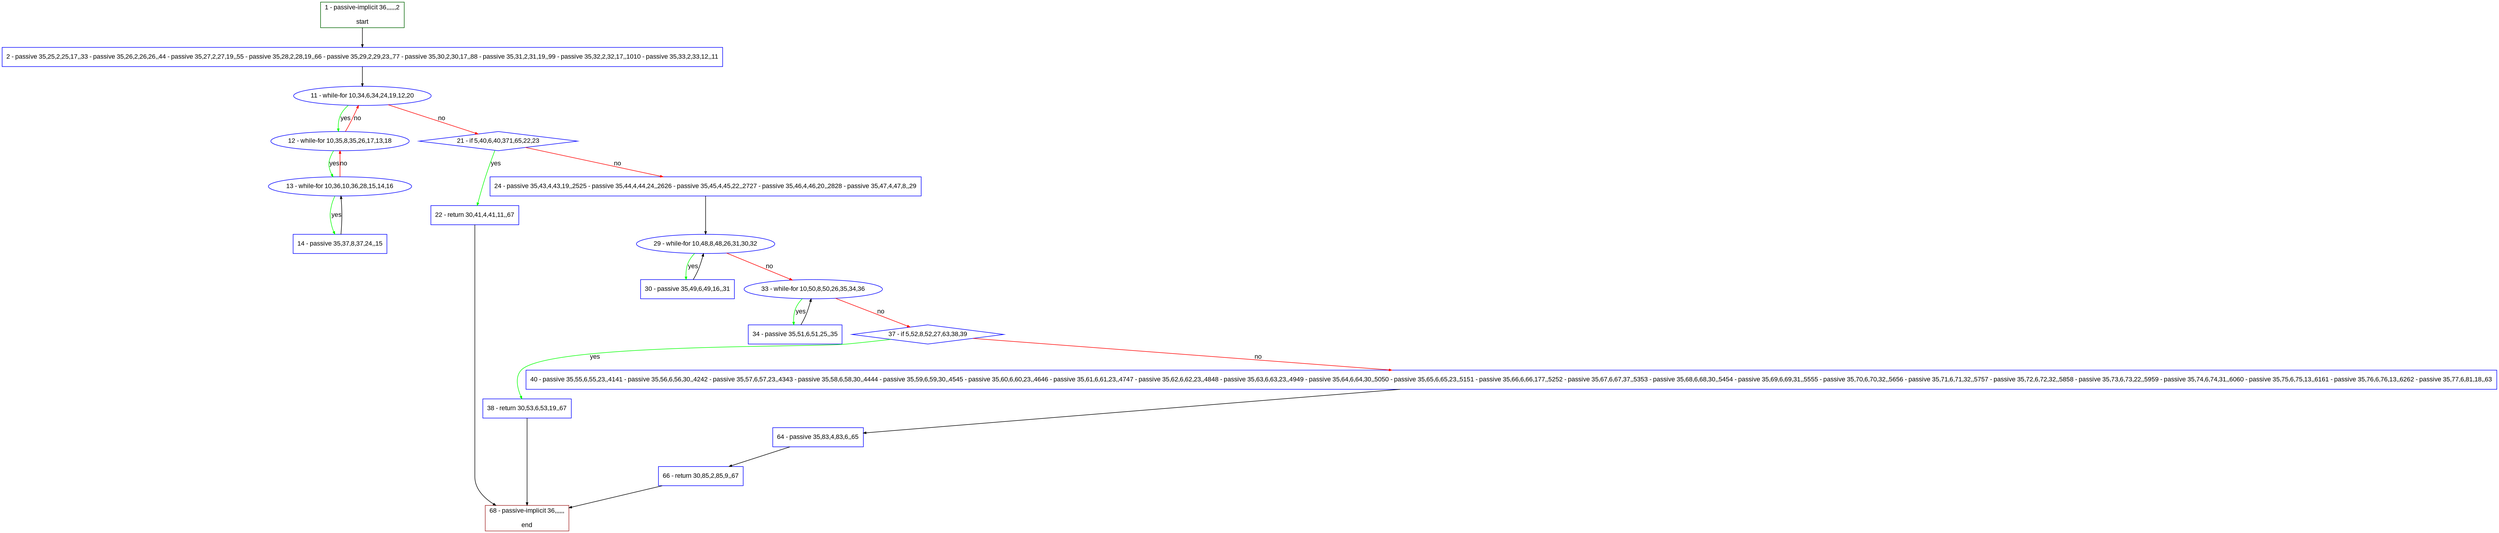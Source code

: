 digraph "" {
  graph [pack="true", label="", fontsize="12", packmode="clust", fontname="Arial", fillcolor="#FFFFCC", bgcolor="white", style="rounded,filled", compound="true"];
  node [node_initialized="no", label="", color="grey", fontsize="12", fillcolor="white", fontname="Arial", style="filled", shape="rectangle", compound="true", fixedsize="false"];
  edge [fontcolor="black", arrowhead="normal", arrowtail="none", arrowsize="0.5", ltail="", label="", color="black", fontsize="12", lhead="", fontname="Arial", dir="forward", compound="true"];
  __N1 [label="2 - passive 35,25,2,25,17,,33 - passive 35,26,2,26,26,,44 - passive 35,27,2,27,19,,55 - passive 35,28,2,28,19,,66 - passive 35,29,2,29,23,,77 - passive 35,30,2,30,17,,88 - passive 35,31,2,31,19,,99 - passive 35,32,2,32,17,,1010 - passive 35,33,2,33,12,,11", color="#0000ff", fillcolor="#ffffff", style="filled", shape="box"];
  __N2 [label="1 - passive-implicit 36,,,,,,2\n\nstart", color="#006400", fillcolor="#ffffff", style="filled", shape="box"];
  __N3 [label="11 - while-for 10,34,6,34,24,19,12,20", color="#0000ff", fillcolor="#ffffff", style="filled", shape="oval"];
  __N4 [label="12 - while-for 10,35,8,35,26,17,13,18", color="#0000ff", fillcolor="#ffffff", style="filled", shape="oval"];
  __N5 [label="21 - if 5,40,6,40,371,65,22,23", color="#0000ff", fillcolor="#ffffff", style="filled", shape="diamond"];
  __N6 [label="13 - while-for 10,36,10,36,28,15,14,16", color="#0000ff", fillcolor="#ffffff", style="filled", shape="oval"];
  __N7 [label="14 - passive 35,37,8,37,24,,15", color="#0000ff", fillcolor="#ffffff", style="filled", shape="box"];
  __N8 [label="22 - return 30,41,4,41,11,,67", color="#0000ff", fillcolor="#ffffff", style="filled", shape="box"];
  __N9 [label="24 - passive 35,43,4,43,19,,2525 - passive 35,44,4,44,24,,2626 - passive 35,45,4,45,22,,2727 - passive 35,46,4,46,20,,2828 - passive 35,47,4,47,8,,29", color="#0000ff", fillcolor="#ffffff", style="filled", shape="box"];
  __N10 [label="68 - passive-implicit 36,,,,,,\n\nend", color="#a52a2a", fillcolor="#ffffff", style="filled", shape="box"];
  __N11 [label="29 - while-for 10,48,8,48,26,31,30,32", color="#0000ff", fillcolor="#ffffff", style="filled", shape="oval"];
  __N12 [label="30 - passive 35,49,6,49,16,,31", color="#0000ff", fillcolor="#ffffff", style="filled", shape="box"];
  __N13 [label="33 - while-for 10,50,8,50,26,35,34,36", color="#0000ff", fillcolor="#ffffff", style="filled", shape="oval"];
  __N14 [label="34 - passive 35,51,6,51,25,,35", color="#0000ff", fillcolor="#ffffff", style="filled", shape="box"];
  __N15 [label="37 - if 5,52,8,52,27,63,38,39", color="#0000ff", fillcolor="#ffffff", style="filled", shape="diamond"];
  __N16 [label="38 - return 30,53,6,53,19,,67", color="#0000ff", fillcolor="#ffffff", style="filled", shape="box"];
  __N17 [label="40 - passive 35,55,6,55,23,,4141 - passive 35,56,6,56,30,,4242 - passive 35,57,6,57,23,,4343 - passive 35,58,6,58,30,,4444 - passive 35,59,6,59,30,,4545 - passive 35,60,6,60,23,,4646 - passive 35,61,6,61,23,,4747 - passive 35,62,6,62,23,,4848 - passive 35,63,6,63,23,,4949 - passive 35,64,6,64,30,,5050 - passive 35,65,6,65,23,,5151 - passive 35,66,6,66,177,,5252 - passive 35,67,6,67,37,,5353 - passive 35,68,6,68,30,,5454 - passive 35,69,6,69,31,,5555 - passive 35,70,6,70,32,,5656 - passive 35,71,6,71,32,,5757 - passive 35,72,6,72,32,,5858 - passive 35,73,6,73,22,,5959 - passive 35,74,6,74,31,,6060 - passive 35,75,6,75,13,,6161 - passive 35,76,6,76,13,,6262 - passive 35,77,6,81,18,,63", color="#0000ff", fillcolor="#ffffff", style="filled", shape="box"];
  __N18 [label="64 - passive 35,83,4,83,6,,65", color="#0000ff", fillcolor="#ffffff", style="filled", shape="box"];
  __N19 [label="66 - return 30,85,2,85,9,,67", color="#0000ff", fillcolor="#ffffff", style="filled", shape="box"];
  __N2 -> __N1 [arrowhead="normal", arrowtail="none", color="#000000", label="", dir="forward"];
  __N1 -> __N3 [arrowhead="normal", arrowtail="none", color="#000000", label="", dir="forward"];
  __N3 -> __N4 [arrowhead="normal", arrowtail="none", color="#00ff00", label="yes", dir="forward"];
  __N4 -> __N3 [arrowhead="normal", arrowtail="none", color="#ff0000", label="no", dir="forward"];
  __N3 -> __N5 [arrowhead="normal", arrowtail="none", color="#ff0000", label="no", dir="forward"];
  __N4 -> __N6 [arrowhead="normal", arrowtail="none", color="#00ff00", label="yes", dir="forward"];
  __N6 -> __N4 [arrowhead="normal", arrowtail="none", color="#ff0000", label="no", dir="forward"];
  __N6 -> __N7 [arrowhead="normal", arrowtail="none", color="#00ff00", label="yes", dir="forward"];
  __N7 -> __N6 [arrowhead="normal", arrowtail="none", color="#000000", label="", dir="forward"];
  __N5 -> __N8 [arrowhead="normal", arrowtail="none", color="#00ff00", label="yes", dir="forward"];
  __N5 -> __N9 [arrowhead="normal", arrowtail="none", color="#ff0000", label="no", dir="forward"];
  __N8 -> __N10 [arrowhead="normal", arrowtail="none", color="#000000", label="", dir="forward"];
  __N9 -> __N11 [arrowhead="normal", arrowtail="none", color="#000000", label="", dir="forward"];
  __N11 -> __N12 [arrowhead="normal", arrowtail="none", color="#00ff00", label="yes", dir="forward"];
  __N12 -> __N11 [arrowhead="normal", arrowtail="none", color="#000000", label="", dir="forward"];
  __N11 -> __N13 [arrowhead="normal", arrowtail="none", color="#ff0000", label="no", dir="forward"];
  __N13 -> __N14 [arrowhead="normal", arrowtail="none", color="#00ff00", label="yes", dir="forward"];
  __N14 -> __N13 [arrowhead="normal", arrowtail="none", color="#000000", label="", dir="forward"];
  __N13 -> __N15 [arrowhead="normal", arrowtail="none", color="#ff0000", label="no", dir="forward"];
  __N15 -> __N16 [arrowhead="normal", arrowtail="none", color="#00ff00", label="yes", dir="forward"];
  __N15 -> __N17 [arrowhead="normal", arrowtail="none", color="#ff0000", label="no", dir="forward"];
  __N16 -> __N10 [arrowhead="normal", arrowtail="none", color="#000000", label="", dir="forward"];
  __N17 -> __N18 [arrowhead="normal", arrowtail="none", color="#000000", label="", dir="forward"];
  __N18 -> __N19 [arrowhead="normal", arrowtail="none", color="#000000", label="", dir="forward"];
  __N19 -> __N10 [arrowhead="normal", arrowtail="none", color="#000000", label="", dir="forward"];
}
